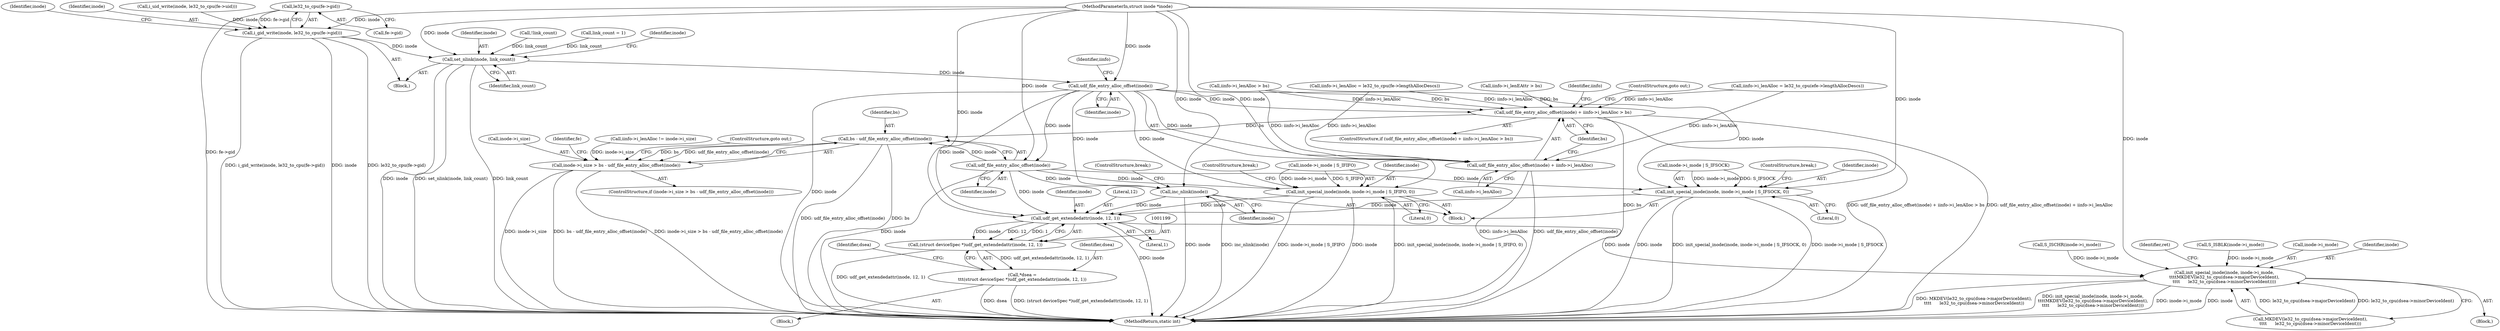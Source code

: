 digraph "0_linux_23b133bdc452aa441fcb9b82cbf6dd05cfd342d0@pointer" {
"1000613" [label="(Call,le32_to_cpu(fe->gid))"];
"1000611" [label="(Call,i_gid_write(inode, le32_to_cpu(fe->gid)))"];
"1000729" [label="(Call,set_nlink(inode, link_count))"];
"1000994" [label="(Call,udf_file_entry_alloc_offset(inode))"];
"1000992" [label="(Call,udf_file_entry_alloc_offset(inode) + iinfo->i_lenAlloc > bs)"];
"1001022" [label="(Call,bs - udf_file_entry_alloc_offset(inode))"];
"1001018" [label="(Call,inode->i_size > bs - udf_file_entry_alloc_offset(inode))"];
"1000993" [label="(Call,udf_file_entry_alloc_offset(inode) + iinfo->i_lenAlloc)"];
"1001024" [label="(Call,udf_file_entry_alloc_offset(inode))"];
"1001052" [label="(Call,inc_nlink(inode))"];
"1001200" [label="(Call,udf_get_extendedattr(inode, 12, 1))"];
"1001198" [label="(Call,(struct deviceSpec *)udf_get_extendedattr(inode, 12, 1))"];
"1001196" [label="(Call,*dsea =\n\t\t\t(struct deviceSpec *)udf_get_extendedattr(inode, 12, 1))"];
"1001207" [label="(Call,init_special_inode(inode, inode->i_mode,\n\t\t\t\tMKDEV(le32_to_cpu(dsea->majorDeviceIdent),\n\t\t\t\t      le32_to_cpu(dsea->minorDeviceIdent))))"];
"1001115" [label="(Call,init_special_inode(inode, inode->i_mode | S_IFIFO, 0))"];
"1001125" [label="(Call,init_special_inode(inode, inode->i_mode | S_IFSOCK, 0))"];
"1001126" [label="(Identifier,inode)"];
"1001201" [label="(Identifier,inode)"];
"1000714" [label="(Call,!link_count)"];
"1000734" [label="(Identifier,inode)"];
"1001212" [label="(Call,MKDEV(le32_to_cpu(dsea->majorDeviceIdent),\n\t\t\t\t      le32_to_cpu(dsea->minorDeviceIdent)))"];
"1001196" [label="(Call,*dsea =\n\t\t\t(struct deviceSpec *)udf_get_extendedattr(inode, 12, 1))"];
"1001224" [label="(Identifier,ret)"];
"1001017" [label="(ControlStructure,if (inode->i_size > bs - udf_file_entry_alloc_offset(inode)))"];
"1001033" [label="(Block,)"];
"1001206" [label="(Block,)"];
"1000730" [label="(Identifier,inode)"];
"1000577" [label="(Call,i_uid_write(inode, le32_to_cpu(fe->uid)))"];
"1001202" [label="(Literal,12)"];
"1000622" [label="(Identifier,inode)"];
"1001132" [label="(Literal,0)"];
"1001190" [label="(Call,S_ISBLK(inode->i_mode))"];
"1001115" [label="(Call,init_special_inode(inode, inode->i_mode | S_IFIFO, 0))"];
"1001209" [label="(Call,inode->i_mode)"];
"1001197" [label="(Identifier,dsea)"];
"1001117" [label="(Call,inode->i_mode | S_IFIFO)"];
"1000111" [label="(Block,)"];
"1000109" [label="(MethodParameterIn,struct inode *inode)"];
"1001125" [label="(Call,init_special_inode(inode, inode->i_mode | S_IFSOCK, 0))"];
"1000729" [label="(Call,set_nlink(inode, link_count))"];
"1001004" [label="(Identifier,iinfo)"];
"1000837" [label="(Call,iinfo->i_lenAlloc = le32_to_cpu(fe->lengthAllocDescs))"];
"1001009" [label="(Call,iinfo->i_lenAlloc != inode->i_size)"];
"1001053" [label="(Identifier,inode)"];
"1001194" [label="(Block,)"];
"1000995" [label="(Identifier,inode)"];
"1001022" [label="(Call,bs - udf_file_entry_alloc_offset(inode))"];
"1001025" [label="(Identifier,inode)"];
"1001231" [label="(MethodReturn,static int)"];
"1001052" [label="(Call,inc_nlink(inode))"];
"1001203" [label="(Literal,1)"];
"1001208" [label="(Identifier,inode)"];
"1000955" [label="(Call,iinfo->i_lenAlloc = le32_to_cpu(efe->lengthAllocDescs))"];
"1000726" [label="(Call,link_count = 1)"];
"1001023" [label="(Identifier,bs)"];
"1000611" [label="(Call,i_gid_write(inode, le32_to_cpu(fe->gid)))"];
"1001116" [label="(Identifier,inode)"];
"1001200" [label="(Call,udf_get_extendedattr(inode, 12, 1))"];
"1001186" [label="(Call,S_ISCHR(inode->i_mode))"];
"1000996" [label="(Call,iinfo->i_lenAlloc)"];
"1001026" [label="(ControlStructure,goto out;)"];
"1000991" [label="(ControlStructure,if (udf_file_entry_alloc_offset(inode) + iinfo->i_lenAlloc > bs))"];
"1001122" [label="(Literal,0)"];
"1001123" [label="(ControlStructure,break;)"];
"1000613" [label="(Call,le32_to_cpu(fe->gid))"];
"1000999" [label="(Identifier,bs)"];
"1001205" [label="(Identifier,dsea)"];
"1000992" [label="(Call,udf_file_entry_alloc_offset(inode) + iinfo->i_lenAlloc > bs)"];
"1001000" [label="(ControlStructure,goto out;)"];
"1001207" [label="(Call,init_special_inode(inode, inode->i_mode,\n\t\t\t\tMKDEV(le32_to_cpu(dsea->majorDeviceIdent),\n\t\t\t\t      le32_to_cpu(dsea->minorDeviceIdent))))"];
"1001019" [label="(Call,inode->i_size)"];
"1000993" [label="(Call,udf_file_entry_alloc_offset(inode) + iinfo->i_lenAlloc)"];
"1001018" [label="(Call,inode->i_size > bs - udf_file_entry_alloc_offset(inode))"];
"1001030" [label="(Identifier,fe)"];
"1000614" [label="(Call,fe->gid)"];
"1001054" [label="(ControlStructure,break;)"];
"1000994" [label="(Call,udf_file_entry_alloc_offset(inode))"];
"1001127" [label="(Call,inode->i_mode | S_IFSOCK)"];
"1000997" [label="(Identifier,iinfo)"];
"1000985" [label="(Call,iinfo->i_lenAlloc > bs)"];
"1000731" [label="(Identifier,link_count)"];
"1001198" [label="(Call,(struct deviceSpec *)udf_get_extendedattr(inode, 12, 1))"];
"1000980" [label="(Call,iinfo->i_lenEAttr > bs)"];
"1001133" [label="(ControlStructure,break;)"];
"1001024" [label="(Call,udf_file_entry_alloc_offset(inode))"];
"1000612" [label="(Identifier,inode)"];
"1000613" -> "1000611"  [label="AST: "];
"1000613" -> "1000614"  [label="CFG: "];
"1000614" -> "1000613"  [label="AST: "];
"1000611" -> "1000613"  [label="CFG: "];
"1000613" -> "1001231"  [label="DDG: fe->gid"];
"1000613" -> "1000611"  [label="DDG: fe->gid"];
"1000611" -> "1000111"  [label="AST: "];
"1000612" -> "1000611"  [label="AST: "];
"1000622" -> "1000611"  [label="CFG: "];
"1000611" -> "1001231"  [label="DDG: le32_to_cpu(fe->gid)"];
"1000611" -> "1001231"  [label="DDG: i_gid_write(inode, le32_to_cpu(fe->gid))"];
"1000611" -> "1001231"  [label="DDG: inode"];
"1000577" -> "1000611"  [label="DDG: inode"];
"1000109" -> "1000611"  [label="DDG: inode"];
"1000611" -> "1000729"  [label="DDG: inode"];
"1000729" -> "1000111"  [label="AST: "];
"1000729" -> "1000731"  [label="CFG: "];
"1000730" -> "1000729"  [label="AST: "];
"1000731" -> "1000729"  [label="AST: "];
"1000734" -> "1000729"  [label="CFG: "];
"1000729" -> "1001231"  [label="DDG: inode"];
"1000729" -> "1001231"  [label="DDG: set_nlink(inode, link_count)"];
"1000729" -> "1001231"  [label="DDG: link_count"];
"1000109" -> "1000729"  [label="DDG: inode"];
"1000714" -> "1000729"  [label="DDG: link_count"];
"1000726" -> "1000729"  [label="DDG: link_count"];
"1000729" -> "1000994"  [label="DDG: inode"];
"1000994" -> "1000993"  [label="AST: "];
"1000994" -> "1000995"  [label="CFG: "];
"1000995" -> "1000994"  [label="AST: "];
"1000997" -> "1000994"  [label="CFG: "];
"1000994" -> "1001231"  [label="DDG: inode"];
"1000994" -> "1000992"  [label="DDG: inode"];
"1000994" -> "1000993"  [label="DDG: inode"];
"1000109" -> "1000994"  [label="DDG: inode"];
"1000994" -> "1001024"  [label="DDG: inode"];
"1000994" -> "1001052"  [label="DDG: inode"];
"1000994" -> "1001115"  [label="DDG: inode"];
"1000994" -> "1001125"  [label="DDG: inode"];
"1000994" -> "1001200"  [label="DDG: inode"];
"1000992" -> "1000991"  [label="AST: "];
"1000992" -> "1000999"  [label="CFG: "];
"1000993" -> "1000992"  [label="AST: "];
"1000999" -> "1000992"  [label="AST: "];
"1001000" -> "1000992"  [label="CFG: "];
"1001004" -> "1000992"  [label="CFG: "];
"1000992" -> "1001231"  [label="DDG: udf_file_entry_alloc_offset(inode) + iinfo->i_lenAlloc"];
"1000992" -> "1001231"  [label="DDG: bs"];
"1000992" -> "1001231"  [label="DDG: udf_file_entry_alloc_offset(inode) + iinfo->i_lenAlloc > bs"];
"1000837" -> "1000992"  [label="DDG: iinfo->i_lenAlloc"];
"1000985" -> "1000992"  [label="DDG: iinfo->i_lenAlloc"];
"1000985" -> "1000992"  [label="DDG: bs"];
"1000955" -> "1000992"  [label="DDG: iinfo->i_lenAlloc"];
"1000980" -> "1000992"  [label="DDG: bs"];
"1000992" -> "1001022"  [label="DDG: bs"];
"1001022" -> "1001018"  [label="AST: "];
"1001022" -> "1001024"  [label="CFG: "];
"1001023" -> "1001022"  [label="AST: "];
"1001024" -> "1001022"  [label="AST: "];
"1001018" -> "1001022"  [label="CFG: "];
"1001022" -> "1001231"  [label="DDG: udf_file_entry_alloc_offset(inode)"];
"1001022" -> "1001231"  [label="DDG: bs"];
"1001022" -> "1001018"  [label="DDG: bs"];
"1001022" -> "1001018"  [label="DDG: udf_file_entry_alloc_offset(inode)"];
"1001024" -> "1001022"  [label="DDG: inode"];
"1001018" -> "1001017"  [label="AST: "];
"1001019" -> "1001018"  [label="AST: "];
"1001026" -> "1001018"  [label="CFG: "];
"1001030" -> "1001018"  [label="CFG: "];
"1001018" -> "1001231"  [label="DDG: inode->i_size > bs - udf_file_entry_alloc_offset(inode)"];
"1001018" -> "1001231"  [label="DDG: inode->i_size"];
"1001018" -> "1001231"  [label="DDG: bs - udf_file_entry_alloc_offset(inode)"];
"1001009" -> "1001018"  [label="DDG: inode->i_size"];
"1000993" -> "1000996"  [label="CFG: "];
"1000996" -> "1000993"  [label="AST: "];
"1000999" -> "1000993"  [label="CFG: "];
"1000993" -> "1001231"  [label="DDG: iinfo->i_lenAlloc"];
"1000993" -> "1001231"  [label="DDG: udf_file_entry_alloc_offset(inode)"];
"1000837" -> "1000993"  [label="DDG: iinfo->i_lenAlloc"];
"1000985" -> "1000993"  [label="DDG: iinfo->i_lenAlloc"];
"1000955" -> "1000993"  [label="DDG: iinfo->i_lenAlloc"];
"1001024" -> "1001025"  [label="CFG: "];
"1001025" -> "1001024"  [label="AST: "];
"1001024" -> "1001231"  [label="DDG: inode"];
"1000109" -> "1001024"  [label="DDG: inode"];
"1001024" -> "1001052"  [label="DDG: inode"];
"1001024" -> "1001115"  [label="DDG: inode"];
"1001024" -> "1001125"  [label="DDG: inode"];
"1001024" -> "1001200"  [label="DDG: inode"];
"1001052" -> "1001033"  [label="AST: "];
"1001052" -> "1001053"  [label="CFG: "];
"1001053" -> "1001052"  [label="AST: "];
"1001054" -> "1001052"  [label="CFG: "];
"1001052" -> "1001231"  [label="DDG: inc_nlink(inode)"];
"1001052" -> "1001231"  [label="DDG: inode"];
"1000109" -> "1001052"  [label="DDG: inode"];
"1001052" -> "1001200"  [label="DDG: inode"];
"1001200" -> "1001198"  [label="AST: "];
"1001200" -> "1001203"  [label="CFG: "];
"1001201" -> "1001200"  [label="AST: "];
"1001202" -> "1001200"  [label="AST: "];
"1001203" -> "1001200"  [label="AST: "];
"1001198" -> "1001200"  [label="CFG: "];
"1001200" -> "1001231"  [label="DDG: inode"];
"1001200" -> "1001198"  [label="DDG: inode"];
"1001200" -> "1001198"  [label="DDG: 12"];
"1001200" -> "1001198"  [label="DDG: 1"];
"1001115" -> "1001200"  [label="DDG: inode"];
"1001125" -> "1001200"  [label="DDG: inode"];
"1000109" -> "1001200"  [label="DDG: inode"];
"1001200" -> "1001207"  [label="DDG: inode"];
"1001198" -> "1001196"  [label="AST: "];
"1001199" -> "1001198"  [label="AST: "];
"1001196" -> "1001198"  [label="CFG: "];
"1001198" -> "1001231"  [label="DDG: udf_get_extendedattr(inode, 12, 1)"];
"1001198" -> "1001196"  [label="DDG: udf_get_extendedattr(inode, 12, 1)"];
"1001196" -> "1001194"  [label="AST: "];
"1001197" -> "1001196"  [label="AST: "];
"1001205" -> "1001196"  [label="CFG: "];
"1001196" -> "1001231"  [label="DDG: dsea"];
"1001196" -> "1001231"  [label="DDG: (struct deviceSpec *)udf_get_extendedattr(inode, 12, 1)"];
"1001207" -> "1001206"  [label="AST: "];
"1001207" -> "1001212"  [label="CFG: "];
"1001208" -> "1001207"  [label="AST: "];
"1001209" -> "1001207"  [label="AST: "];
"1001212" -> "1001207"  [label="AST: "];
"1001224" -> "1001207"  [label="CFG: "];
"1001207" -> "1001231"  [label="DDG: inode->i_mode"];
"1001207" -> "1001231"  [label="DDG: inode"];
"1001207" -> "1001231"  [label="DDG: MKDEV(le32_to_cpu(dsea->majorDeviceIdent),\n\t\t\t\t      le32_to_cpu(dsea->minorDeviceIdent))"];
"1001207" -> "1001231"  [label="DDG: init_special_inode(inode, inode->i_mode,\n\t\t\t\tMKDEV(le32_to_cpu(dsea->majorDeviceIdent),\n\t\t\t\t      le32_to_cpu(dsea->minorDeviceIdent)))"];
"1000109" -> "1001207"  [label="DDG: inode"];
"1001190" -> "1001207"  [label="DDG: inode->i_mode"];
"1001186" -> "1001207"  [label="DDG: inode->i_mode"];
"1001212" -> "1001207"  [label="DDG: le32_to_cpu(dsea->majorDeviceIdent)"];
"1001212" -> "1001207"  [label="DDG: le32_to_cpu(dsea->minorDeviceIdent)"];
"1001115" -> "1001033"  [label="AST: "];
"1001115" -> "1001122"  [label="CFG: "];
"1001116" -> "1001115"  [label="AST: "];
"1001117" -> "1001115"  [label="AST: "];
"1001122" -> "1001115"  [label="AST: "];
"1001123" -> "1001115"  [label="CFG: "];
"1001115" -> "1001231"  [label="DDG: inode"];
"1001115" -> "1001231"  [label="DDG: init_special_inode(inode, inode->i_mode | S_IFIFO, 0)"];
"1001115" -> "1001231"  [label="DDG: inode->i_mode | S_IFIFO"];
"1000109" -> "1001115"  [label="DDG: inode"];
"1001117" -> "1001115"  [label="DDG: inode->i_mode"];
"1001117" -> "1001115"  [label="DDG: S_IFIFO"];
"1001125" -> "1001033"  [label="AST: "];
"1001125" -> "1001132"  [label="CFG: "];
"1001126" -> "1001125"  [label="AST: "];
"1001127" -> "1001125"  [label="AST: "];
"1001132" -> "1001125"  [label="AST: "];
"1001133" -> "1001125"  [label="CFG: "];
"1001125" -> "1001231"  [label="DDG: inode->i_mode | S_IFSOCK"];
"1001125" -> "1001231"  [label="DDG: inode"];
"1001125" -> "1001231"  [label="DDG: init_special_inode(inode, inode->i_mode | S_IFSOCK, 0)"];
"1000109" -> "1001125"  [label="DDG: inode"];
"1001127" -> "1001125"  [label="DDG: inode->i_mode"];
"1001127" -> "1001125"  [label="DDG: S_IFSOCK"];
}
